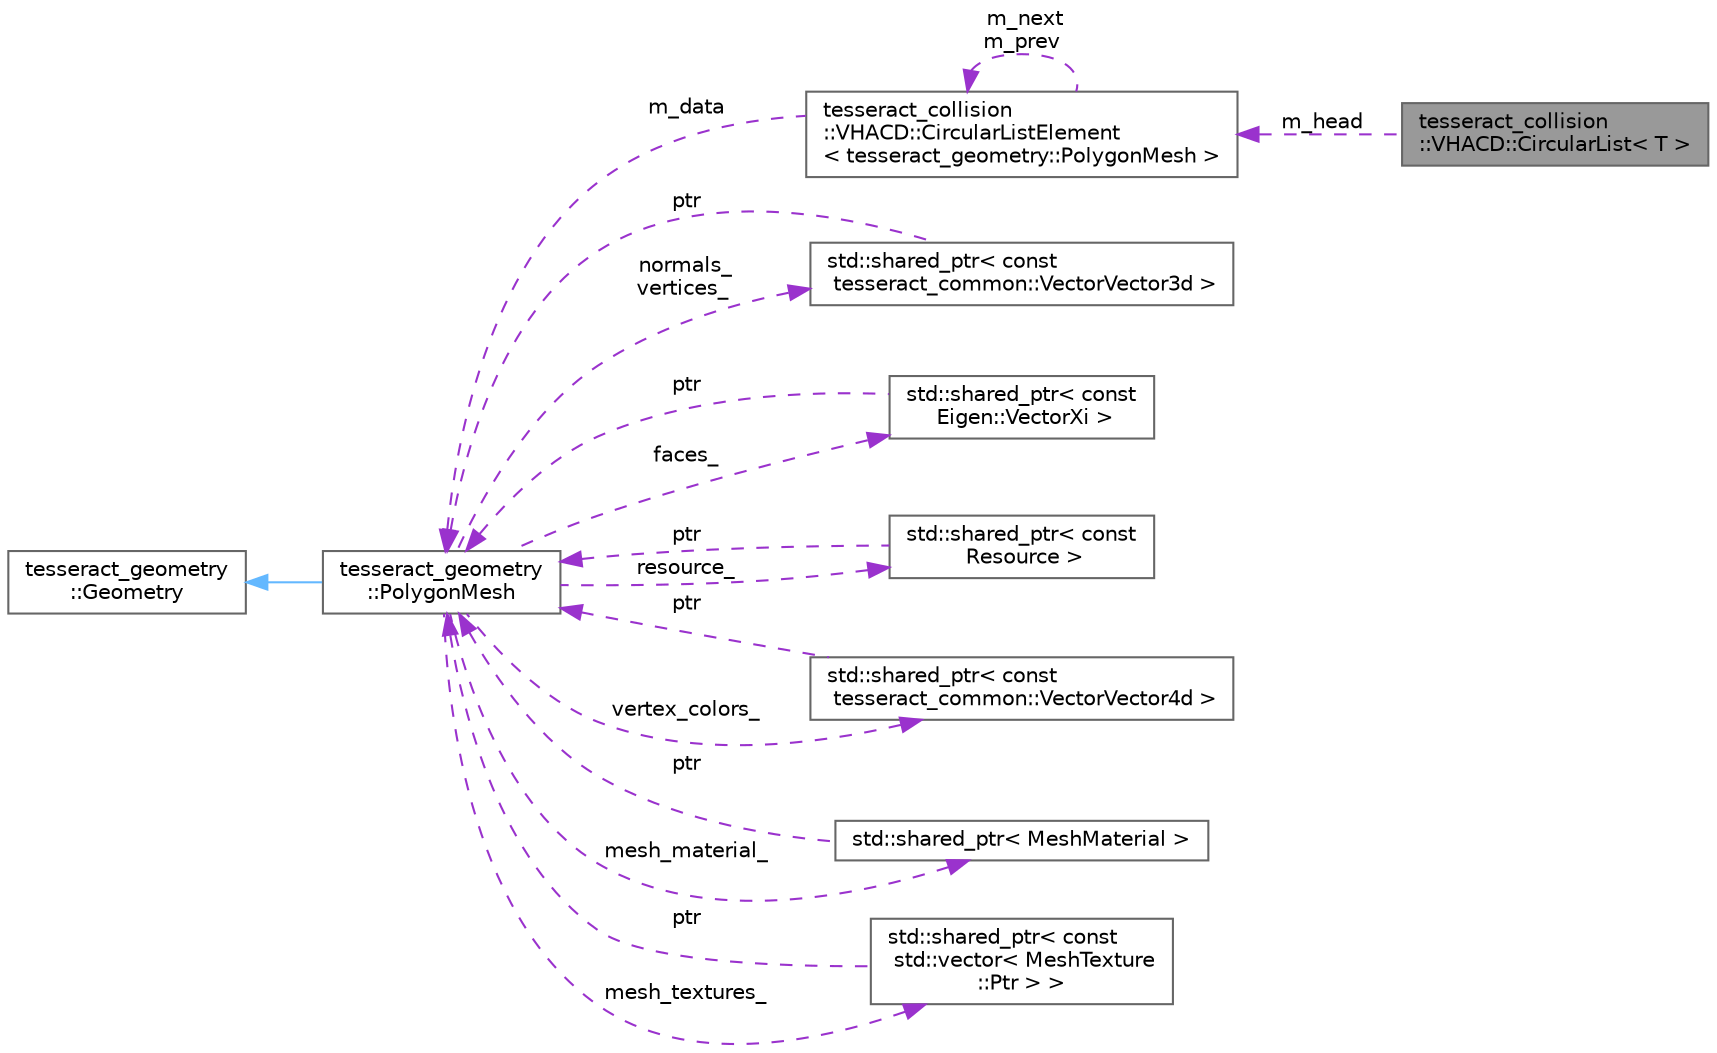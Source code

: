 digraph "tesseract_collision::VHACD::CircularList&lt; T &gt;"
{
 // LATEX_PDF_SIZE
  bgcolor="transparent";
  edge [fontname=Helvetica,fontsize=10,labelfontname=Helvetica,labelfontsize=10];
  node [fontname=Helvetica,fontsize=10,shape=box,height=0.2,width=0.4];
  rankdir="LR";
  Node1 [label="tesseract_collision\l::VHACD::CircularList\< T \>",height=0.2,width=0.4,color="gray40", fillcolor="grey60", style="filled", fontcolor="black",tooltip="CircularList class."];
  Node2 -> Node1 [dir="back",color="darkorchid3",style="dashed",label=" m_head" ];
  Node2 [label="tesseract_collision\l::VHACD::CircularListElement\l\< tesseract_geometry::PolygonMesh \>",height=0.2,width=0.4,color="gray40", fillcolor="white", style="filled",URL="$d8/d76/classtesseract__collision_1_1VHACD_1_1CircularListElement.html",tooltip=" "];
  Node3 -> Node2 [dir="back",color="darkorchid3",style="dashed",label=" m_data" ];
  Node3 [label="tesseract_geometry\l::PolygonMesh",height=0.2,width=0.4,color="gray40", fillcolor="white", style="filled",URL="$d8/dc9/classtesseract__geometry_1_1PolygonMesh.html",tooltip=" "];
  Node4 -> Node3 [dir="back",color="steelblue1",style="solid"];
  Node4 [label="tesseract_geometry\l::Geometry",height=0.2,width=0.4,color="gray40", fillcolor="white", style="filled",URL="$df/d1a/classtesseract__geometry_1_1Geometry.html",tooltip=" "];
  Node5 -> Node3 [dir="back",color="darkorchid3",style="dashed",label=" normals_\nvertices_" ];
  Node5 [label="std::shared_ptr\< const\l tesseract_common::VectorVector3d \>",height=0.2,width=0.4,color="gray40", fillcolor="white", style="filled",tooltip=" "];
  Node3 -> Node5 [dir="back",color="darkorchid3",style="dashed",label=" ptr" ];
  Node6 -> Node3 [dir="back",color="darkorchid3",style="dashed",label=" faces_" ];
  Node6 [label="std::shared_ptr\< const\l Eigen::VectorXi \>",height=0.2,width=0.4,color="gray40", fillcolor="white", style="filled",tooltip=" "];
  Node3 -> Node6 [dir="back",color="darkorchid3",style="dashed",label=" ptr" ];
  Node7 -> Node3 [dir="back",color="darkorchid3",style="dashed",label=" resource_" ];
  Node7 [label="std::shared_ptr\< const\l Resource \>",height=0.2,width=0.4,color="gray40", fillcolor="white", style="filled",tooltip=" "];
  Node3 -> Node7 [dir="back",color="darkorchid3",style="dashed",label=" ptr" ];
  Node8 -> Node3 [dir="back",color="darkorchid3",style="dashed",label=" vertex_colors_" ];
  Node8 [label="std::shared_ptr\< const\l tesseract_common::VectorVector4d \>",height=0.2,width=0.4,color="gray40", fillcolor="white", style="filled",tooltip=" "];
  Node3 -> Node8 [dir="back",color="darkorchid3",style="dashed",label=" ptr" ];
  Node9 -> Node3 [dir="back",color="darkorchid3",style="dashed",label=" mesh_material_" ];
  Node9 [label="std::shared_ptr\< MeshMaterial \>",height=0.2,width=0.4,color="gray40", fillcolor="white", style="filled",tooltip=" "];
  Node3 -> Node9 [dir="back",color="darkorchid3",style="dashed",label=" ptr" ];
  Node10 -> Node3 [dir="back",color="darkorchid3",style="dashed",label=" mesh_textures_" ];
  Node10 [label="std::shared_ptr\< const\l std::vector\< MeshTexture\l::Ptr \> \>",height=0.2,width=0.4,color="gray40", fillcolor="white", style="filled",tooltip=" "];
  Node3 -> Node10 [dir="back",color="darkorchid3",style="dashed",label=" ptr" ];
  Node2 -> Node2 [dir="back",color="darkorchid3",style="dashed",label=" m_next\nm_prev" ];
}
